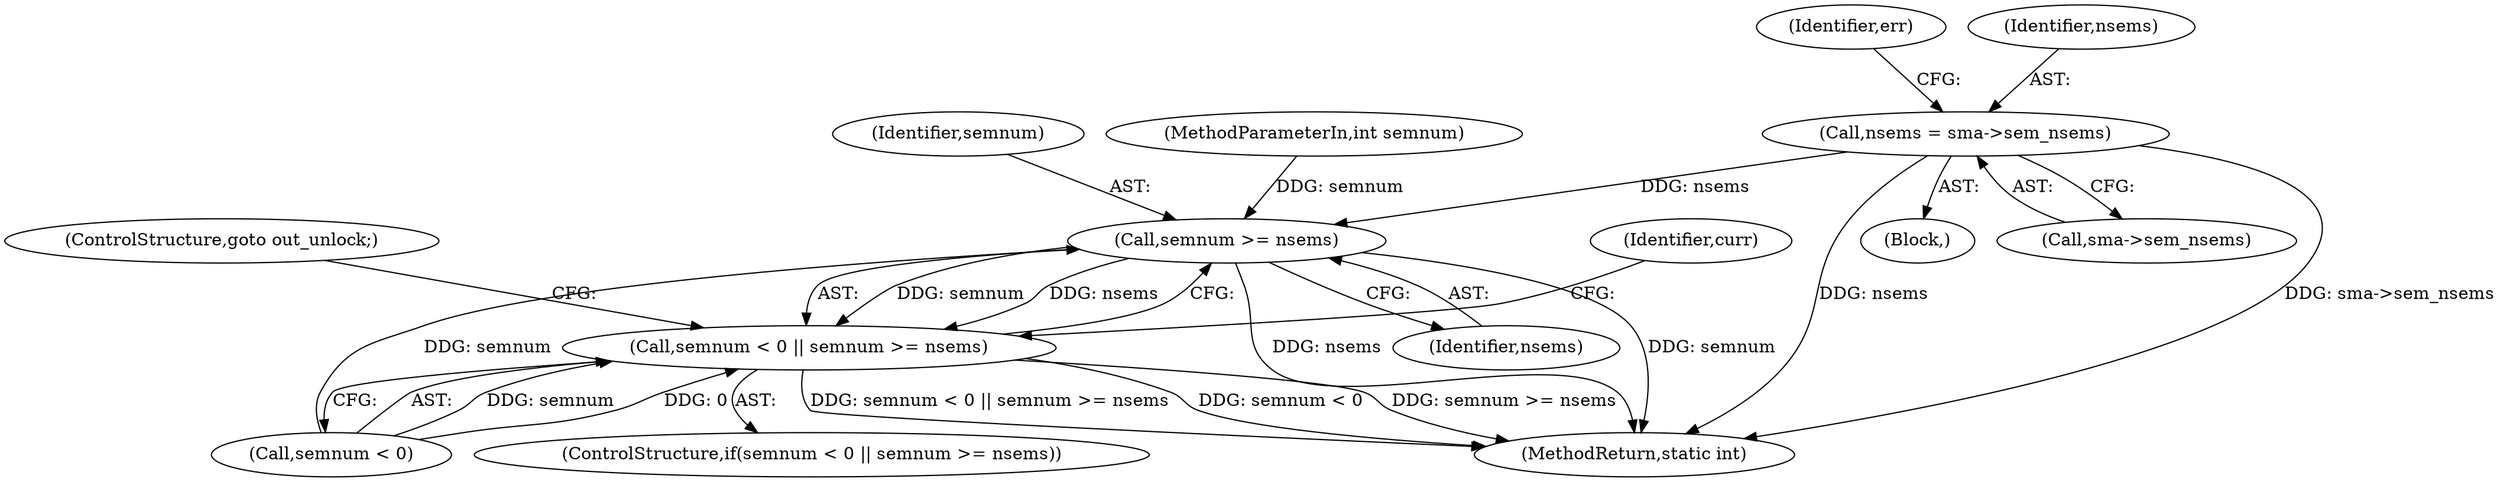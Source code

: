 digraph "1_linux_6062a8dc0517bce23e3c2f7d2fea5e22411269a3_13@pointer" {
"1000135" [label="(Call,nsems = sma->sem_nsems)"];
"1000170" [label="(Call,semnum >= nsems)"];
"1000166" [label="(Call,semnum < 0 || semnum >= nsems)"];
"1000166" [label="(Call,semnum < 0 || semnum >= nsems)"];
"1000170" [label="(Call,semnum >= nsems)"];
"1000141" [label="(Identifier,err)"];
"1000171" [label="(Identifier,semnum)"];
"1000175" [label="(Identifier,curr)"];
"1000173" [label="(ControlStructure,goto out_unlock;)"];
"1000165" [label="(ControlStructure,if(semnum < 0 || semnum >= nsems))"];
"1000243" [label="(MethodReturn,static int)"];
"1000172" [label="(Identifier,nsems)"];
"1000106" [label="(MethodParameterIn,int semnum)"];
"1000136" [label="(Identifier,nsems)"];
"1000135" [label="(Call,nsems = sma->sem_nsems)"];
"1000108" [label="(Block,)"];
"1000137" [label="(Call,sma->sem_nsems)"];
"1000167" [label="(Call,semnum < 0)"];
"1000135" -> "1000108"  [label="AST: "];
"1000135" -> "1000137"  [label="CFG: "];
"1000136" -> "1000135"  [label="AST: "];
"1000137" -> "1000135"  [label="AST: "];
"1000141" -> "1000135"  [label="CFG: "];
"1000135" -> "1000243"  [label="DDG: nsems"];
"1000135" -> "1000243"  [label="DDG: sma->sem_nsems"];
"1000135" -> "1000170"  [label="DDG: nsems"];
"1000170" -> "1000166"  [label="AST: "];
"1000170" -> "1000172"  [label="CFG: "];
"1000171" -> "1000170"  [label="AST: "];
"1000172" -> "1000170"  [label="AST: "];
"1000166" -> "1000170"  [label="CFG: "];
"1000170" -> "1000243"  [label="DDG: nsems"];
"1000170" -> "1000243"  [label="DDG: semnum"];
"1000170" -> "1000166"  [label="DDG: semnum"];
"1000170" -> "1000166"  [label="DDG: nsems"];
"1000167" -> "1000170"  [label="DDG: semnum"];
"1000106" -> "1000170"  [label="DDG: semnum"];
"1000166" -> "1000165"  [label="AST: "];
"1000166" -> "1000167"  [label="CFG: "];
"1000167" -> "1000166"  [label="AST: "];
"1000173" -> "1000166"  [label="CFG: "];
"1000175" -> "1000166"  [label="CFG: "];
"1000166" -> "1000243"  [label="DDG: semnum < 0 || semnum >= nsems"];
"1000166" -> "1000243"  [label="DDG: semnum < 0"];
"1000166" -> "1000243"  [label="DDG: semnum >= nsems"];
"1000167" -> "1000166"  [label="DDG: semnum"];
"1000167" -> "1000166"  [label="DDG: 0"];
}
